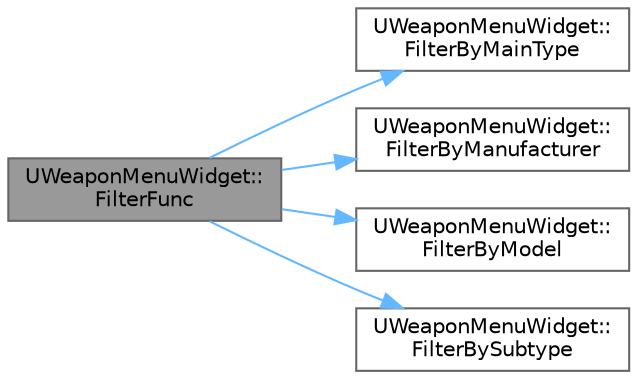 digraph "UWeaponMenuWidget::FilterFunc"
{
 // LATEX_PDF_SIZE
  bgcolor="transparent";
  edge [fontname=Helvetica,fontsize=10,labelfontname=Helvetica,labelfontsize=10];
  node [fontname=Helvetica,fontsize=10,shape=box,height=0.2,width=0.4];
  rankdir="LR";
  Node1 [id="Node000001",label="UWeaponMenuWidget::\lFilterFunc",height=0.2,width=0.4,color="gray40", fillcolor="grey60", style="filled", fontcolor="black",tooltip=" "];
  Node1 -> Node2 [id="edge5_Node000001_Node000002",color="steelblue1",style="solid",tooltip=" "];
  Node2 [id="Node000002",label="UWeaponMenuWidget::\lFilterByMainType",height=0.2,width=0.4,color="grey40", fillcolor="white", style="filled",URL="$class_u_weapon_menu_widget.html#ae99b2a1f5fb53eb42c1d83afca1eeedf",tooltip=" "];
  Node1 -> Node3 [id="edge6_Node000001_Node000003",color="steelblue1",style="solid",tooltip=" "];
  Node3 [id="Node000003",label="UWeaponMenuWidget::\lFilterByManufacturer",height=0.2,width=0.4,color="grey40", fillcolor="white", style="filled",URL="$class_u_weapon_menu_widget.html#a30688347a9f81e488572920964571a63",tooltip=" "];
  Node1 -> Node4 [id="edge7_Node000001_Node000004",color="steelblue1",style="solid",tooltip=" "];
  Node4 [id="Node000004",label="UWeaponMenuWidget::\lFilterByModel",height=0.2,width=0.4,color="grey40", fillcolor="white", style="filled",URL="$class_u_weapon_menu_widget.html#a3af6c273dda55494a44bf4baabc6c19f",tooltip=" "];
  Node1 -> Node5 [id="edge8_Node000001_Node000005",color="steelblue1",style="solid",tooltip=" "];
  Node5 [id="Node000005",label="UWeaponMenuWidget::\lFilterBySubtype",height=0.2,width=0.4,color="grey40", fillcolor="white", style="filled",URL="$class_u_weapon_menu_widget.html#a7d4e2723bcfdf7b00d3861b77510ee02",tooltip=" "];
}

